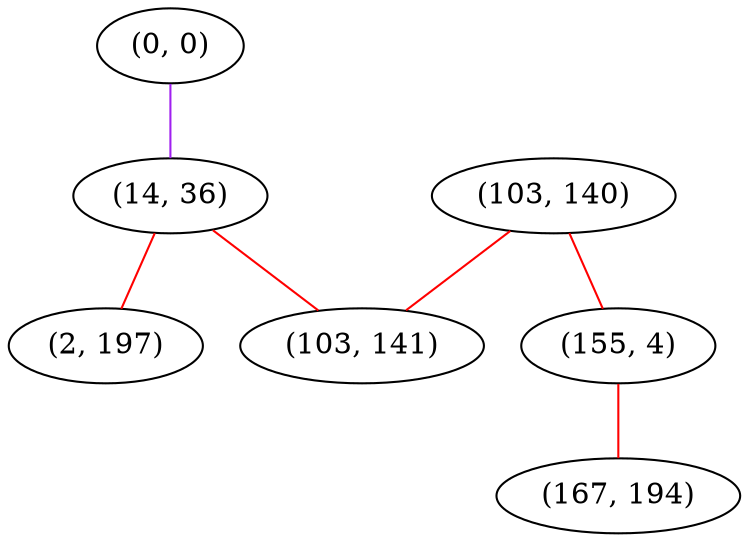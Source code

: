 graph "" {
"(0, 0)";
"(103, 140)";
"(14, 36)";
"(103, 141)";
"(155, 4)";
"(2, 197)";
"(167, 194)";
"(0, 0)" -- "(14, 36)"  [color=purple, key=0, weight=4];
"(103, 140)" -- "(103, 141)"  [color=red, key=0, weight=1];
"(103, 140)" -- "(155, 4)"  [color=red, key=0, weight=1];
"(14, 36)" -- "(2, 197)"  [color=red, key=0, weight=1];
"(14, 36)" -- "(103, 141)"  [color=red, key=0, weight=1];
"(155, 4)" -- "(167, 194)"  [color=red, key=0, weight=1];
}

